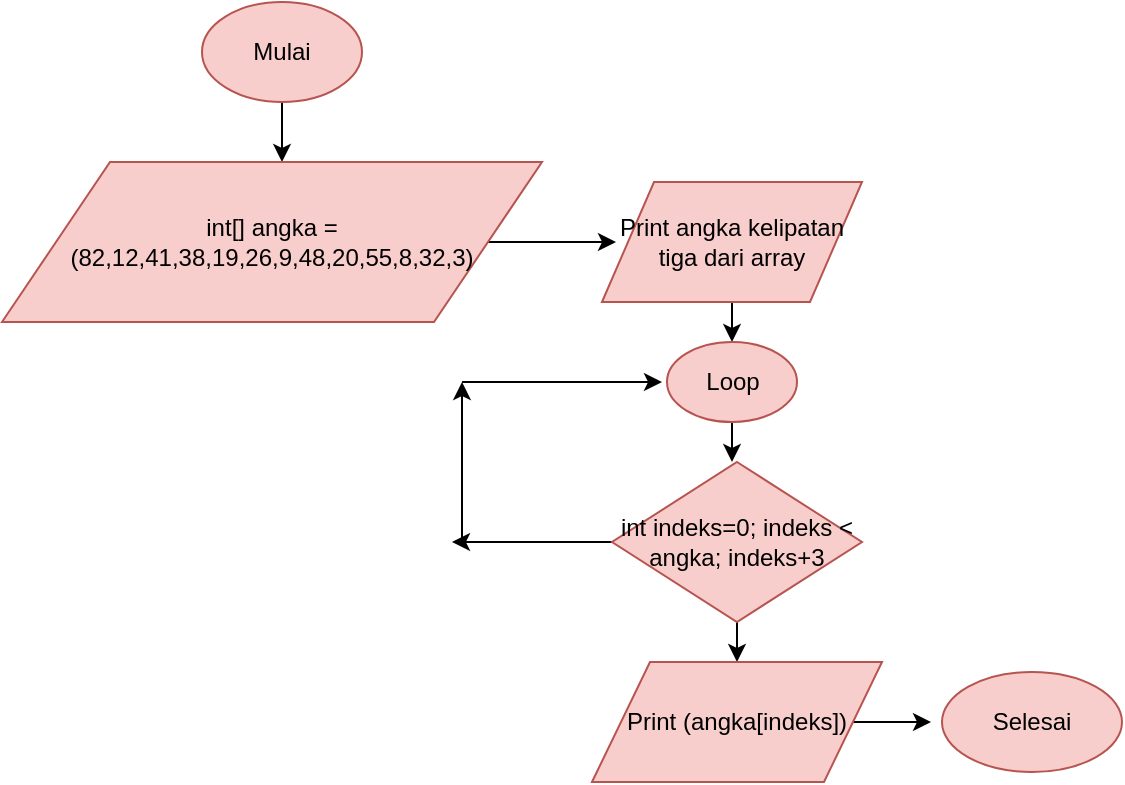 <mxfile version="13.0.7" type="device"><diagram id="y8VSY22ZHps79XsEhOBa" name="Page-1"><mxGraphModel dx="1695" dy="534" grid="1" gridSize="10" guides="1" tooltips="1" connect="1" arrows="1" fold="1" page="1" pageScale="1" pageWidth="827" pageHeight="1169" math="0" shadow="0"><root><mxCell id="0"/><mxCell id="1" parent="0"/><mxCell id="rinHNxC9xtXUYMPky-Ru-3" value="" style="edgeStyle=orthogonalEdgeStyle;rounded=0;orthogonalLoop=1;jettySize=auto;html=1;" edge="1" parent="1" source="rinHNxC9xtXUYMPky-Ru-1"><mxGeometry relative="1" as="geometry"><mxPoint x="120" y="100" as="targetPoint"/></mxGeometry></mxCell><mxCell id="rinHNxC9xtXUYMPky-Ru-1" value="Mulai" style="ellipse;whiteSpace=wrap;html=1;fillColor=#f8cecc;strokeColor=#b85450;" vertex="1" parent="1"><mxGeometry x="80" y="20" width="80" height="50" as="geometry"/></mxCell><mxCell id="rinHNxC9xtXUYMPky-Ru-6" value="" style="edgeStyle=orthogonalEdgeStyle;rounded=0;orthogonalLoop=1;jettySize=auto;html=1;" edge="1" parent="1" source="rinHNxC9xtXUYMPky-Ru-4"><mxGeometry relative="1" as="geometry"><mxPoint x="287" y="140" as="targetPoint"/></mxGeometry></mxCell><mxCell id="rinHNxC9xtXUYMPky-Ru-4" value="int[] angka = (82,12,41,38,19,26,9,48,20,55,8,32,3)" style="shape=parallelogram;perimeter=parallelogramPerimeter;whiteSpace=wrap;html=1;fillColor=#f8cecc;strokeColor=#b85450;" vertex="1" parent="1"><mxGeometry x="-20" y="100" width="270" height="80" as="geometry"/></mxCell><mxCell id="rinHNxC9xtXUYMPky-Ru-9" value="" style="edgeStyle=orthogonalEdgeStyle;rounded=0;orthogonalLoop=1;jettySize=auto;html=1;" edge="1" parent="1" source="rinHNxC9xtXUYMPky-Ru-7"><mxGeometry relative="1" as="geometry"><mxPoint x="345" y="190" as="targetPoint"/></mxGeometry></mxCell><mxCell id="rinHNxC9xtXUYMPky-Ru-7" value="Print angka kelipatan tiga dari array" style="shape=parallelogram;perimeter=parallelogramPerimeter;whiteSpace=wrap;html=1;fillColor=#f8cecc;strokeColor=#b85450;" vertex="1" parent="1"><mxGeometry x="280" y="110" width="130" height="60" as="geometry"/></mxCell><mxCell id="rinHNxC9xtXUYMPky-Ru-12" value="" style="edgeStyle=orthogonalEdgeStyle;rounded=0;orthogonalLoop=1;jettySize=auto;html=1;" edge="1" parent="1" source="rinHNxC9xtXUYMPky-Ru-10"><mxGeometry relative="1" as="geometry"><mxPoint x="345" y="250" as="targetPoint"/></mxGeometry></mxCell><mxCell id="rinHNxC9xtXUYMPky-Ru-10" value="Loop" style="ellipse;whiteSpace=wrap;html=1;fillColor=#f8cecc;strokeColor=#b85450;" vertex="1" parent="1"><mxGeometry x="312.5" y="190" width="65" height="40" as="geometry"/></mxCell><mxCell id="rinHNxC9xtXUYMPky-Ru-15" value="" style="edgeStyle=orthogonalEdgeStyle;rounded=0;orthogonalLoop=1;jettySize=auto;html=1;" edge="1" parent="1" source="rinHNxC9xtXUYMPky-Ru-13"><mxGeometry relative="1" as="geometry"><mxPoint x="347.5" y="350" as="targetPoint"/></mxGeometry></mxCell><mxCell id="rinHNxC9xtXUYMPky-Ru-18" value="" style="edgeStyle=orthogonalEdgeStyle;rounded=0;orthogonalLoop=1;jettySize=auto;html=1;" edge="1" parent="1" source="rinHNxC9xtXUYMPky-Ru-13"><mxGeometry relative="1" as="geometry"><mxPoint x="205" y="290" as="targetPoint"/></mxGeometry></mxCell><mxCell id="rinHNxC9xtXUYMPky-Ru-13" value="int indeks=0; indeks &amp;lt; angka; indeks+3" style="rhombus;whiteSpace=wrap;html=1;fillColor=#f8cecc;strokeColor=#b85450;" vertex="1" parent="1"><mxGeometry x="285" y="250" width="125" height="80" as="geometry"/></mxCell><mxCell id="rinHNxC9xtXUYMPky-Ru-20" value="" style="edgeStyle=orthogonalEdgeStyle;rounded=0;orthogonalLoop=1;jettySize=auto;html=1;" edge="1" parent="1" source="rinHNxC9xtXUYMPky-Ru-16"><mxGeometry relative="1" as="geometry"><mxPoint x="444.5" y="380" as="targetPoint"/></mxGeometry></mxCell><mxCell id="rinHNxC9xtXUYMPky-Ru-16" value="Print (angka[indeks])" style="shape=parallelogram;perimeter=parallelogramPerimeter;whiteSpace=wrap;html=1;fillColor=#f8cecc;strokeColor=#b85450;" vertex="1" parent="1"><mxGeometry x="275" y="350" width="145" height="60" as="geometry"/></mxCell><mxCell id="rinHNxC9xtXUYMPky-Ru-21" value="Selesai" style="ellipse;whiteSpace=wrap;html=1;fillColor=#f8cecc;strokeColor=#b85450;" vertex="1" parent="1"><mxGeometry x="450" y="355" width="90" height="50" as="geometry"/></mxCell><mxCell id="rinHNxC9xtXUYMPky-Ru-22" value="" style="endArrow=classic;html=1;" edge="1" parent="1"><mxGeometry width="50" height="50" relative="1" as="geometry"><mxPoint x="210" y="290" as="sourcePoint"/><mxPoint x="210" y="210" as="targetPoint"/></mxGeometry></mxCell><mxCell id="rinHNxC9xtXUYMPky-Ru-23" value="" style="endArrow=classic;html=1;" edge="1" parent="1"><mxGeometry width="50" height="50" relative="1" as="geometry"><mxPoint x="210" y="210" as="sourcePoint"/><mxPoint x="310" y="210" as="targetPoint"/></mxGeometry></mxCell></root></mxGraphModel></diagram></mxfile>